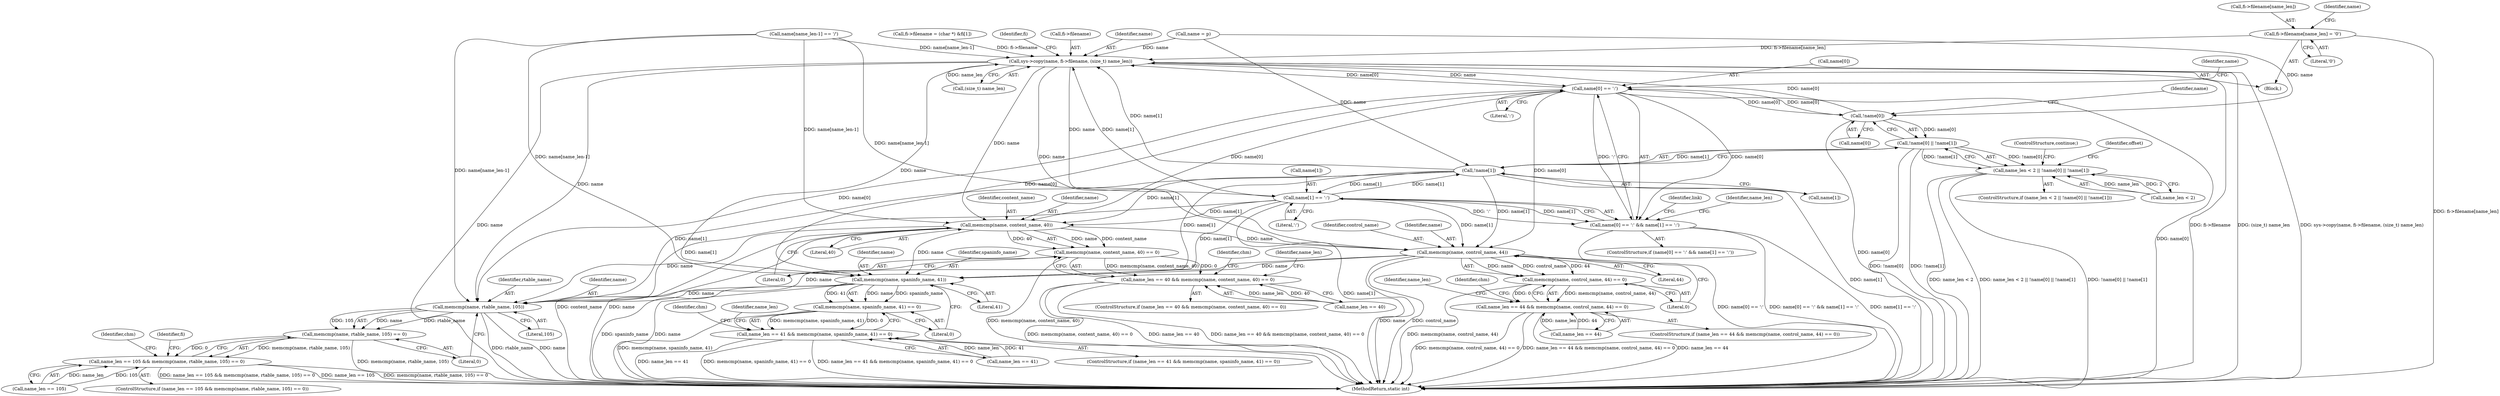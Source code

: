 digraph "0_libmspack_2f084136cfe0d05e5bf5703f3e83c6d955234b4d@array" {
"1000913" [label="(Call,fi->filename[name_len] = '\0')"];
"1000905" [label="(Call,sys->copy(name, fi->filename, (size_t) name_len))"];
"1000922" [label="(Call,name[0] == ':')"];
"1000800" [label="(Call,!name[0])"];
"1000799" [label="(Call,!name[0] || !name[1])"];
"1000795" [label="(Call,name_len < 2 || !name[0] || !name[1])"];
"1000921" [label="(Call,name[0] == ':' && name[1] == ':')"];
"1000939" [label="(Call,memcmp(name, content_name, 40))"];
"1000938" [label="(Call,memcmp(name, content_name, 40) == 0)"];
"1000934" [label="(Call,name_len == 40 && memcmp(name, content_name, 40) == 0)"];
"1000959" [label="(Call,memcmp(name, control_name, 44))"];
"1000958" [label="(Call,memcmp(name, control_name, 44) == 0)"];
"1000954" [label="(Call,name_len == 44 && memcmp(name, control_name, 44) == 0)"];
"1000979" [label="(Call,memcmp(name, spaninfo_name, 41))"];
"1000978" [label="(Call,memcmp(name, spaninfo_name, 41) == 0)"];
"1000974" [label="(Call,name_len == 41 && memcmp(name, spaninfo_name, 41) == 0)"];
"1000999" [label="(Call,memcmp(name, rtable_name, 105))"];
"1000998" [label="(Call,memcmp(name, rtable_name, 105) == 0)"];
"1000994" [label="(Call,name_len == 105 && memcmp(name, rtable_name, 105) == 0)"];
"1000927" [label="(Call,name[1] == ':')"];
"1000804" [label="(Call,!name[1])"];
"1000905" [label="(Call,sys->copy(name, fi->filename, (size_t) name_len))"];
"1000926" [label="(Literal,':')"];
"1000988" [label="(Identifier,chm)"];
"1000998" [label="(Call,memcmp(name, rtable_name, 105) == 0)"];
"1000929" [label="(Identifier,name)"];
"1000806" [label="(Identifier,name)"];
"1000936" [label="(Identifier,name_len)"];
"1001014" [label="(Identifier,fi)"];
"1000922" [label="(Call,name[0] == ':')"];
"1000928" [label="(Call,name[1])"];
"1000981" [label="(Identifier,spaninfo_name)"];
"1000927" [label="(Call,name[1] == ':')"];
"1000805" [label="(Call,name[1])"];
"1000804" [label="(Call,!name[1])"];
"1000812" [label="(Identifier,offset)"];
"1000999" [label="(Call,memcmp(name, rtable_name, 105))"];
"1000794" [label="(ControlStructure,if (name_len < 2 || !name[0] || !name[1]))"];
"1000796" [label="(Call,name_len < 2)"];
"1000938" [label="(Call,memcmp(name, content_name, 40) == 0)"];
"1000975" [label="(Call,name_len == 41)"];
"1000995" [label="(Call,name_len == 105)"];
"1001003" [label="(Literal,0)"];
"1000959" [label="(Call,memcmp(name, control_name, 44))"];
"1000956" [label="(Identifier,name_len)"];
"1000914" [label="(Call,fi->filename[name_len])"];
"1000943" [label="(Literal,0)"];
"1000954" [label="(Call,name_len == 44 && memcmp(name, control_name, 44) == 0)"];
"1000919" [label="(Literal,'\0')"];
"1000953" [label="(ControlStructure,if (name_len == 44 && memcmp(name, control_name, 44) == 0))"];
"1000996" [label="(Identifier,name_len)"];
"1000907" [label="(Call,fi->filename)"];
"1000920" [label="(ControlStructure,if (name[0] == ':' && name[1] == ':'))"];
"1000994" [label="(Call,name_len == 105 && memcmp(name, rtable_name, 105) == 0)"];
"1001001" [label="(Identifier,rtable_name)"];
"1000980" [label="(Identifier,name)"];
"1000973" [label="(ControlStructure,if (name_len == 41 && memcmp(name, spaninfo_name, 41) == 0))"];
"1000823" [label="(Call,name[name_len-1] == '/')"];
"1000924" [label="(Identifier,name)"];
"1000976" [label="(Identifier,name_len)"];
"1001000" [label="(Identifier,name)"];
"1000963" [label="(Literal,0)"];
"1000801" [label="(Call,name[0])"];
"1000941" [label="(Identifier,content_name)"];
"1000939" [label="(Call,memcmp(name, content_name, 40))"];
"1000962" [label="(Literal,44)"];
"1000921" [label="(Call,name[0] == ':' && name[1] == ':')"];
"1000906" [label="(Identifier,name)"];
"1000960" [label="(Identifier,name)"];
"1000795" [label="(Call,name_len < 2 || !name[0] || !name[1])"];
"1000958" [label="(Call,memcmp(name, control_name, 44) == 0)"];
"1000934" [label="(Call,name_len == 40 && memcmp(name, content_name, 40) == 0)"];
"1000782" [label="(Call,name = p)"];
"1001002" [label="(Literal,105)"];
"1000940" [label="(Identifier,name)"];
"1000770" [label="(Block,)"];
"1000983" [label="(Literal,0)"];
"1000961" [label="(Identifier,control_name)"];
"1000865" [label="(Call,fi->filename = (char *) &fi[1])"];
"1000979" [label="(Call,memcmp(name, spaninfo_name, 41))"];
"1000913" [label="(Call,fi->filename[name_len] = '\0')"];
"1000974" [label="(Call,name_len == 41 && memcmp(name, spaninfo_name, 41) == 0)"];
"1000799" [label="(Call,!name[0] || !name[1])"];
"1000800" [label="(Call,!name[0])"];
"1000993" [label="(ControlStructure,if (name_len == 105 && memcmp(name, rtable_name, 105) == 0))"];
"1000916" [label="(Identifier,fi)"];
"1000982" [label="(Literal,41)"];
"1001059" [label="(MethodReturn,static int)"];
"1001027" [label="(Identifier,link)"];
"1000933" [label="(ControlStructure,if (name_len == 40 && memcmp(name, content_name, 40) == 0))"];
"1000931" [label="(Literal,':')"];
"1000923" [label="(Call,name[0])"];
"1000942" [label="(Literal,40)"];
"1000978" [label="(Call,memcmp(name, spaninfo_name, 41) == 0)"];
"1001008" [label="(Identifier,chm)"];
"1000935" [label="(Call,name_len == 40)"];
"1000910" [label="(Call,(size_t) name_len)"];
"1000968" [label="(Identifier,chm)"];
"1000948" [label="(Identifier,chm)"];
"1000808" [label="(ControlStructure,continue;)"];
"1000955" [label="(Call,name_len == 44)"];
"1000913" -> "1000770"  [label="AST: "];
"1000913" -> "1000919"  [label="CFG: "];
"1000914" -> "1000913"  [label="AST: "];
"1000919" -> "1000913"  [label="AST: "];
"1000924" -> "1000913"  [label="CFG: "];
"1000913" -> "1001059"  [label="DDG: fi->filename[name_len]"];
"1000913" -> "1000905"  [label="DDG: fi->filename[name_len]"];
"1000905" -> "1000770"  [label="AST: "];
"1000905" -> "1000910"  [label="CFG: "];
"1000906" -> "1000905"  [label="AST: "];
"1000907" -> "1000905"  [label="AST: "];
"1000910" -> "1000905"  [label="AST: "];
"1000916" -> "1000905"  [label="CFG: "];
"1000905" -> "1001059"  [label="DDG: sys->copy(name, fi->filename, (size_t) name_len)"];
"1000905" -> "1001059"  [label="DDG: name"];
"1000905" -> "1001059"  [label="DDG: fi->filename"];
"1000905" -> "1001059"  [label="DDG: (size_t) name_len"];
"1000804" -> "1000905"  [label="DDG: name[1]"];
"1000782" -> "1000905"  [label="DDG: name"];
"1000823" -> "1000905"  [label="DDG: name[name_len-1]"];
"1000922" -> "1000905"  [label="DDG: name[0]"];
"1000800" -> "1000905"  [label="DDG: name[0]"];
"1000927" -> "1000905"  [label="DDG: name[1]"];
"1000865" -> "1000905"  [label="DDG: fi->filename"];
"1000910" -> "1000905"  [label="DDG: name_len"];
"1000905" -> "1000922"  [label="DDG: name"];
"1000905" -> "1000927"  [label="DDG: name"];
"1000905" -> "1000939"  [label="DDG: name"];
"1000905" -> "1000959"  [label="DDG: name"];
"1000905" -> "1000979"  [label="DDG: name"];
"1000905" -> "1000999"  [label="DDG: name"];
"1000922" -> "1000921"  [label="AST: "];
"1000922" -> "1000926"  [label="CFG: "];
"1000923" -> "1000922"  [label="AST: "];
"1000926" -> "1000922"  [label="AST: "];
"1000929" -> "1000922"  [label="CFG: "];
"1000921" -> "1000922"  [label="CFG: "];
"1000922" -> "1001059"  [label="DDG: name[0]"];
"1000922" -> "1000800"  [label="DDG: name[0]"];
"1000922" -> "1000921"  [label="DDG: name[0]"];
"1000922" -> "1000921"  [label="DDG: ':'"];
"1000800" -> "1000922"  [label="DDG: name[0]"];
"1000922" -> "1000939"  [label="DDG: name[0]"];
"1000922" -> "1000959"  [label="DDG: name[0]"];
"1000922" -> "1000979"  [label="DDG: name[0]"];
"1000922" -> "1000999"  [label="DDG: name[0]"];
"1000800" -> "1000799"  [label="AST: "];
"1000800" -> "1000801"  [label="CFG: "];
"1000801" -> "1000800"  [label="AST: "];
"1000806" -> "1000800"  [label="CFG: "];
"1000799" -> "1000800"  [label="CFG: "];
"1000800" -> "1001059"  [label="DDG: name[0]"];
"1000800" -> "1000799"  [label="DDG: name[0]"];
"1000782" -> "1000800"  [label="DDG: name"];
"1000799" -> "1000795"  [label="AST: "];
"1000799" -> "1000804"  [label="CFG: "];
"1000804" -> "1000799"  [label="AST: "];
"1000795" -> "1000799"  [label="CFG: "];
"1000799" -> "1001059"  [label="DDG: !name[0]"];
"1000799" -> "1001059"  [label="DDG: !name[1]"];
"1000799" -> "1000795"  [label="DDG: !name[0]"];
"1000799" -> "1000795"  [label="DDG: !name[1]"];
"1000804" -> "1000799"  [label="DDG: name[1]"];
"1000795" -> "1000794"  [label="AST: "];
"1000795" -> "1000796"  [label="CFG: "];
"1000796" -> "1000795"  [label="AST: "];
"1000808" -> "1000795"  [label="CFG: "];
"1000812" -> "1000795"  [label="CFG: "];
"1000795" -> "1001059"  [label="DDG: name_len < 2"];
"1000795" -> "1001059"  [label="DDG: name_len < 2 || !name[0] || !name[1]"];
"1000795" -> "1001059"  [label="DDG: !name[0] || !name[1]"];
"1000796" -> "1000795"  [label="DDG: name_len"];
"1000796" -> "1000795"  [label="DDG: 2"];
"1000921" -> "1000920"  [label="AST: "];
"1000921" -> "1000927"  [label="CFG: "];
"1000927" -> "1000921"  [label="AST: "];
"1000936" -> "1000921"  [label="CFG: "];
"1001027" -> "1000921"  [label="CFG: "];
"1000921" -> "1001059"  [label="DDG: name[0] == ':' && name[1] == ':'"];
"1000921" -> "1001059"  [label="DDG: name[1] == ':'"];
"1000921" -> "1001059"  [label="DDG: name[0] == ':'"];
"1000927" -> "1000921"  [label="DDG: name[1]"];
"1000927" -> "1000921"  [label="DDG: ':'"];
"1000939" -> "1000938"  [label="AST: "];
"1000939" -> "1000942"  [label="CFG: "];
"1000940" -> "1000939"  [label="AST: "];
"1000941" -> "1000939"  [label="AST: "];
"1000942" -> "1000939"  [label="AST: "];
"1000943" -> "1000939"  [label="CFG: "];
"1000939" -> "1001059"  [label="DDG: content_name"];
"1000939" -> "1001059"  [label="DDG: name"];
"1000939" -> "1000938"  [label="DDG: name"];
"1000939" -> "1000938"  [label="DDG: content_name"];
"1000939" -> "1000938"  [label="DDG: 40"];
"1000804" -> "1000939"  [label="DDG: name[1]"];
"1000927" -> "1000939"  [label="DDG: name[1]"];
"1000823" -> "1000939"  [label="DDG: name[name_len-1]"];
"1000939" -> "1000959"  [label="DDG: name"];
"1000939" -> "1000979"  [label="DDG: name"];
"1000939" -> "1000999"  [label="DDG: name"];
"1000938" -> "1000934"  [label="AST: "];
"1000938" -> "1000943"  [label="CFG: "];
"1000943" -> "1000938"  [label="AST: "];
"1000934" -> "1000938"  [label="CFG: "];
"1000938" -> "1001059"  [label="DDG: memcmp(name, content_name, 40)"];
"1000938" -> "1000934"  [label="DDG: memcmp(name, content_name, 40)"];
"1000938" -> "1000934"  [label="DDG: 0"];
"1000934" -> "1000933"  [label="AST: "];
"1000934" -> "1000935"  [label="CFG: "];
"1000935" -> "1000934"  [label="AST: "];
"1000948" -> "1000934"  [label="CFG: "];
"1000956" -> "1000934"  [label="CFG: "];
"1000934" -> "1001059"  [label="DDG: name_len == 40"];
"1000934" -> "1001059"  [label="DDG: name_len == 40 && memcmp(name, content_name, 40) == 0"];
"1000934" -> "1001059"  [label="DDG: memcmp(name, content_name, 40) == 0"];
"1000935" -> "1000934"  [label="DDG: name_len"];
"1000935" -> "1000934"  [label="DDG: 40"];
"1000959" -> "1000958"  [label="AST: "];
"1000959" -> "1000962"  [label="CFG: "];
"1000960" -> "1000959"  [label="AST: "];
"1000961" -> "1000959"  [label="AST: "];
"1000962" -> "1000959"  [label="AST: "];
"1000963" -> "1000959"  [label="CFG: "];
"1000959" -> "1001059"  [label="DDG: control_name"];
"1000959" -> "1001059"  [label="DDG: name"];
"1000959" -> "1000958"  [label="DDG: name"];
"1000959" -> "1000958"  [label="DDG: control_name"];
"1000959" -> "1000958"  [label="DDG: 44"];
"1000804" -> "1000959"  [label="DDG: name[1]"];
"1000927" -> "1000959"  [label="DDG: name[1]"];
"1000823" -> "1000959"  [label="DDG: name[name_len-1]"];
"1000959" -> "1000979"  [label="DDG: name"];
"1000959" -> "1000999"  [label="DDG: name"];
"1000958" -> "1000954"  [label="AST: "];
"1000958" -> "1000963"  [label="CFG: "];
"1000963" -> "1000958"  [label="AST: "];
"1000954" -> "1000958"  [label="CFG: "];
"1000958" -> "1001059"  [label="DDG: memcmp(name, control_name, 44)"];
"1000958" -> "1000954"  [label="DDG: memcmp(name, control_name, 44)"];
"1000958" -> "1000954"  [label="DDG: 0"];
"1000954" -> "1000953"  [label="AST: "];
"1000954" -> "1000955"  [label="CFG: "];
"1000955" -> "1000954"  [label="AST: "];
"1000968" -> "1000954"  [label="CFG: "];
"1000976" -> "1000954"  [label="CFG: "];
"1000954" -> "1001059"  [label="DDG: memcmp(name, control_name, 44) == 0"];
"1000954" -> "1001059"  [label="DDG: name_len == 44 && memcmp(name, control_name, 44) == 0"];
"1000954" -> "1001059"  [label="DDG: name_len == 44"];
"1000955" -> "1000954"  [label="DDG: name_len"];
"1000955" -> "1000954"  [label="DDG: 44"];
"1000979" -> "1000978"  [label="AST: "];
"1000979" -> "1000982"  [label="CFG: "];
"1000980" -> "1000979"  [label="AST: "];
"1000981" -> "1000979"  [label="AST: "];
"1000982" -> "1000979"  [label="AST: "];
"1000983" -> "1000979"  [label="CFG: "];
"1000979" -> "1001059"  [label="DDG: spaninfo_name"];
"1000979" -> "1001059"  [label="DDG: name"];
"1000979" -> "1000978"  [label="DDG: name"];
"1000979" -> "1000978"  [label="DDG: spaninfo_name"];
"1000979" -> "1000978"  [label="DDG: 41"];
"1000804" -> "1000979"  [label="DDG: name[1]"];
"1000927" -> "1000979"  [label="DDG: name[1]"];
"1000823" -> "1000979"  [label="DDG: name[name_len-1]"];
"1000979" -> "1000999"  [label="DDG: name"];
"1000978" -> "1000974"  [label="AST: "];
"1000978" -> "1000983"  [label="CFG: "];
"1000983" -> "1000978"  [label="AST: "];
"1000974" -> "1000978"  [label="CFG: "];
"1000978" -> "1001059"  [label="DDG: memcmp(name, spaninfo_name, 41)"];
"1000978" -> "1000974"  [label="DDG: memcmp(name, spaninfo_name, 41)"];
"1000978" -> "1000974"  [label="DDG: 0"];
"1000974" -> "1000973"  [label="AST: "];
"1000974" -> "1000975"  [label="CFG: "];
"1000975" -> "1000974"  [label="AST: "];
"1000988" -> "1000974"  [label="CFG: "];
"1000996" -> "1000974"  [label="CFG: "];
"1000974" -> "1001059"  [label="DDG: name_len == 41 && memcmp(name, spaninfo_name, 41) == 0"];
"1000974" -> "1001059"  [label="DDG: name_len == 41"];
"1000974" -> "1001059"  [label="DDG: memcmp(name, spaninfo_name, 41) == 0"];
"1000975" -> "1000974"  [label="DDG: name_len"];
"1000975" -> "1000974"  [label="DDG: 41"];
"1000999" -> "1000998"  [label="AST: "];
"1000999" -> "1001002"  [label="CFG: "];
"1001000" -> "1000999"  [label="AST: "];
"1001001" -> "1000999"  [label="AST: "];
"1001002" -> "1000999"  [label="AST: "];
"1001003" -> "1000999"  [label="CFG: "];
"1000999" -> "1001059"  [label="DDG: rtable_name"];
"1000999" -> "1001059"  [label="DDG: name"];
"1000999" -> "1000998"  [label="DDG: name"];
"1000999" -> "1000998"  [label="DDG: rtable_name"];
"1000999" -> "1000998"  [label="DDG: 105"];
"1000804" -> "1000999"  [label="DDG: name[1]"];
"1000927" -> "1000999"  [label="DDG: name[1]"];
"1000823" -> "1000999"  [label="DDG: name[name_len-1]"];
"1000998" -> "1000994"  [label="AST: "];
"1000998" -> "1001003"  [label="CFG: "];
"1001003" -> "1000998"  [label="AST: "];
"1000994" -> "1000998"  [label="CFG: "];
"1000998" -> "1001059"  [label="DDG: memcmp(name, rtable_name, 105)"];
"1000998" -> "1000994"  [label="DDG: memcmp(name, rtable_name, 105)"];
"1000998" -> "1000994"  [label="DDG: 0"];
"1000994" -> "1000993"  [label="AST: "];
"1000994" -> "1000995"  [label="CFG: "];
"1000995" -> "1000994"  [label="AST: "];
"1001008" -> "1000994"  [label="CFG: "];
"1001014" -> "1000994"  [label="CFG: "];
"1000994" -> "1001059"  [label="DDG: memcmp(name, rtable_name, 105) == 0"];
"1000994" -> "1001059"  [label="DDG: name_len == 105 && memcmp(name, rtable_name, 105) == 0"];
"1000994" -> "1001059"  [label="DDG: name_len == 105"];
"1000995" -> "1000994"  [label="DDG: name_len"];
"1000995" -> "1000994"  [label="DDG: 105"];
"1000927" -> "1000931"  [label="CFG: "];
"1000928" -> "1000927"  [label="AST: "];
"1000931" -> "1000927"  [label="AST: "];
"1000927" -> "1001059"  [label="DDG: name[1]"];
"1000927" -> "1000804"  [label="DDG: name[1]"];
"1000804" -> "1000927"  [label="DDG: name[1]"];
"1000804" -> "1000805"  [label="CFG: "];
"1000805" -> "1000804"  [label="AST: "];
"1000804" -> "1001059"  [label="DDG: name[1]"];
"1000782" -> "1000804"  [label="DDG: name"];
}
